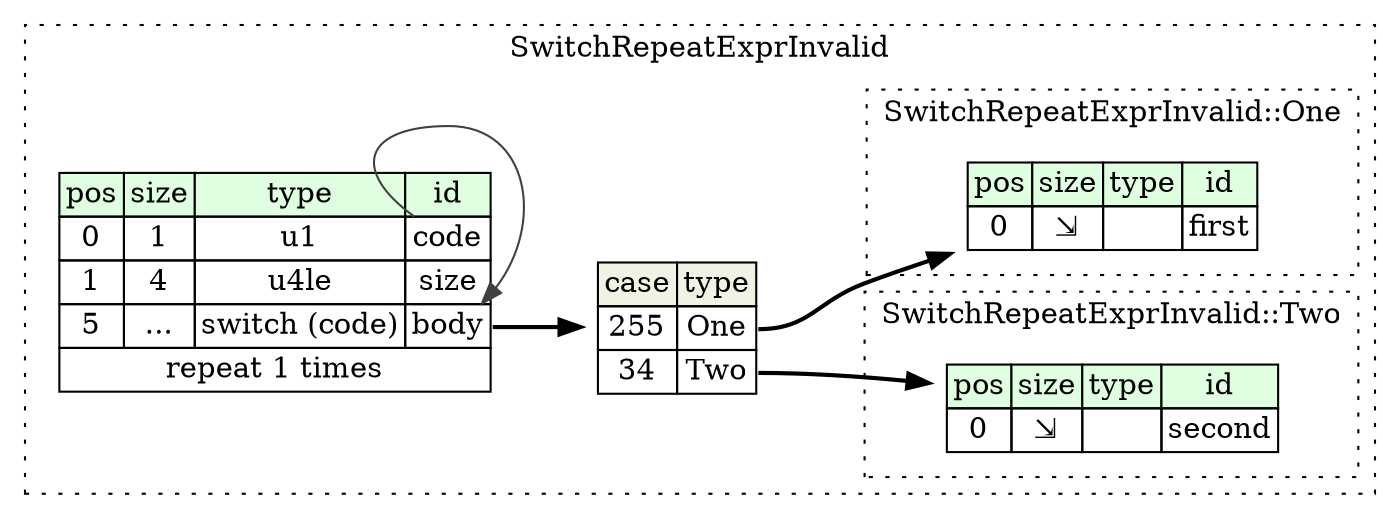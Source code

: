 digraph {
	rankdir=LR;
	node [shape=plaintext];
	subgraph cluster__switch_repeat_expr_invalid {
		label="SwitchRepeatExprInvalid";
		graph[style=dotted];

		switch_repeat_expr_invalid__seq [label=<<TABLE BORDER="0" CELLBORDER="1" CELLSPACING="0">
			<TR><TD BGCOLOR="#E0FFE0">pos</TD><TD BGCOLOR="#E0FFE0">size</TD><TD BGCOLOR="#E0FFE0">type</TD><TD BGCOLOR="#E0FFE0">id</TD></TR>
			<TR><TD PORT="code_pos">0</TD><TD PORT="code_size">1</TD><TD>u1</TD><TD PORT="code_type">code</TD></TR>
			<TR><TD PORT="size_pos">1</TD><TD PORT="size_size">4</TD><TD>u4le</TD><TD PORT="size_type">size</TD></TR>
			<TR><TD PORT="body_pos">5</TD><TD PORT="body_size">...</TD><TD>switch (code)</TD><TD PORT="body_type">body</TD></TR>
			<TR><TD COLSPAN="4" PORT="body__repeat">repeat 1 times</TD></TR>
		</TABLE>>];
switch_repeat_expr_invalid__seq_body_switch [label=<<TABLE BORDER="0" CELLBORDER="1" CELLSPACING="0">
	<TR><TD BGCOLOR="#F0F2E4">case</TD><TD BGCOLOR="#F0F2E4">type</TD></TR>
	<TR><TD>255</TD><TD PORT="case0">One</TD></TR>
	<TR><TD>34</TD><TD PORT="case1">Two</TD></TR>
</TABLE>>];
		subgraph cluster__one {
			label="SwitchRepeatExprInvalid::One";
			graph[style=dotted];

			one__seq [label=<<TABLE BORDER="0" CELLBORDER="1" CELLSPACING="0">
				<TR><TD BGCOLOR="#E0FFE0">pos</TD><TD BGCOLOR="#E0FFE0">size</TD><TD BGCOLOR="#E0FFE0">type</TD><TD BGCOLOR="#E0FFE0">id</TD></TR>
				<TR><TD PORT="first_pos">0</TD><TD PORT="first_size">⇲</TD><TD></TD><TD PORT="first_type">first</TD></TR>
			</TABLE>>];
		}
		subgraph cluster__two {
			label="SwitchRepeatExprInvalid::Two";
			graph[style=dotted];

			two__seq [label=<<TABLE BORDER="0" CELLBORDER="1" CELLSPACING="0">
				<TR><TD BGCOLOR="#E0FFE0">pos</TD><TD BGCOLOR="#E0FFE0">size</TD><TD BGCOLOR="#E0FFE0">type</TD><TD BGCOLOR="#E0FFE0">id</TD></TR>
				<TR><TD PORT="second_pos">0</TD><TD PORT="second_size">⇲</TD><TD></TD><TD PORT="second_type">second</TD></TR>
			</TABLE>>];
		}
	}
	switch_repeat_expr_invalid__seq:body_type -> switch_repeat_expr_invalid__seq_body_switch [style=bold];
	switch_repeat_expr_invalid__seq_body_switch:case0 -> one__seq [style=bold];
	switch_repeat_expr_invalid__seq_body_switch:case1 -> two__seq [style=bold];
	switch_repeat_expr_invalid__seq:code_type -> switch_repeat_expr_invalid__seq:body_type [color="#404040"];
}
